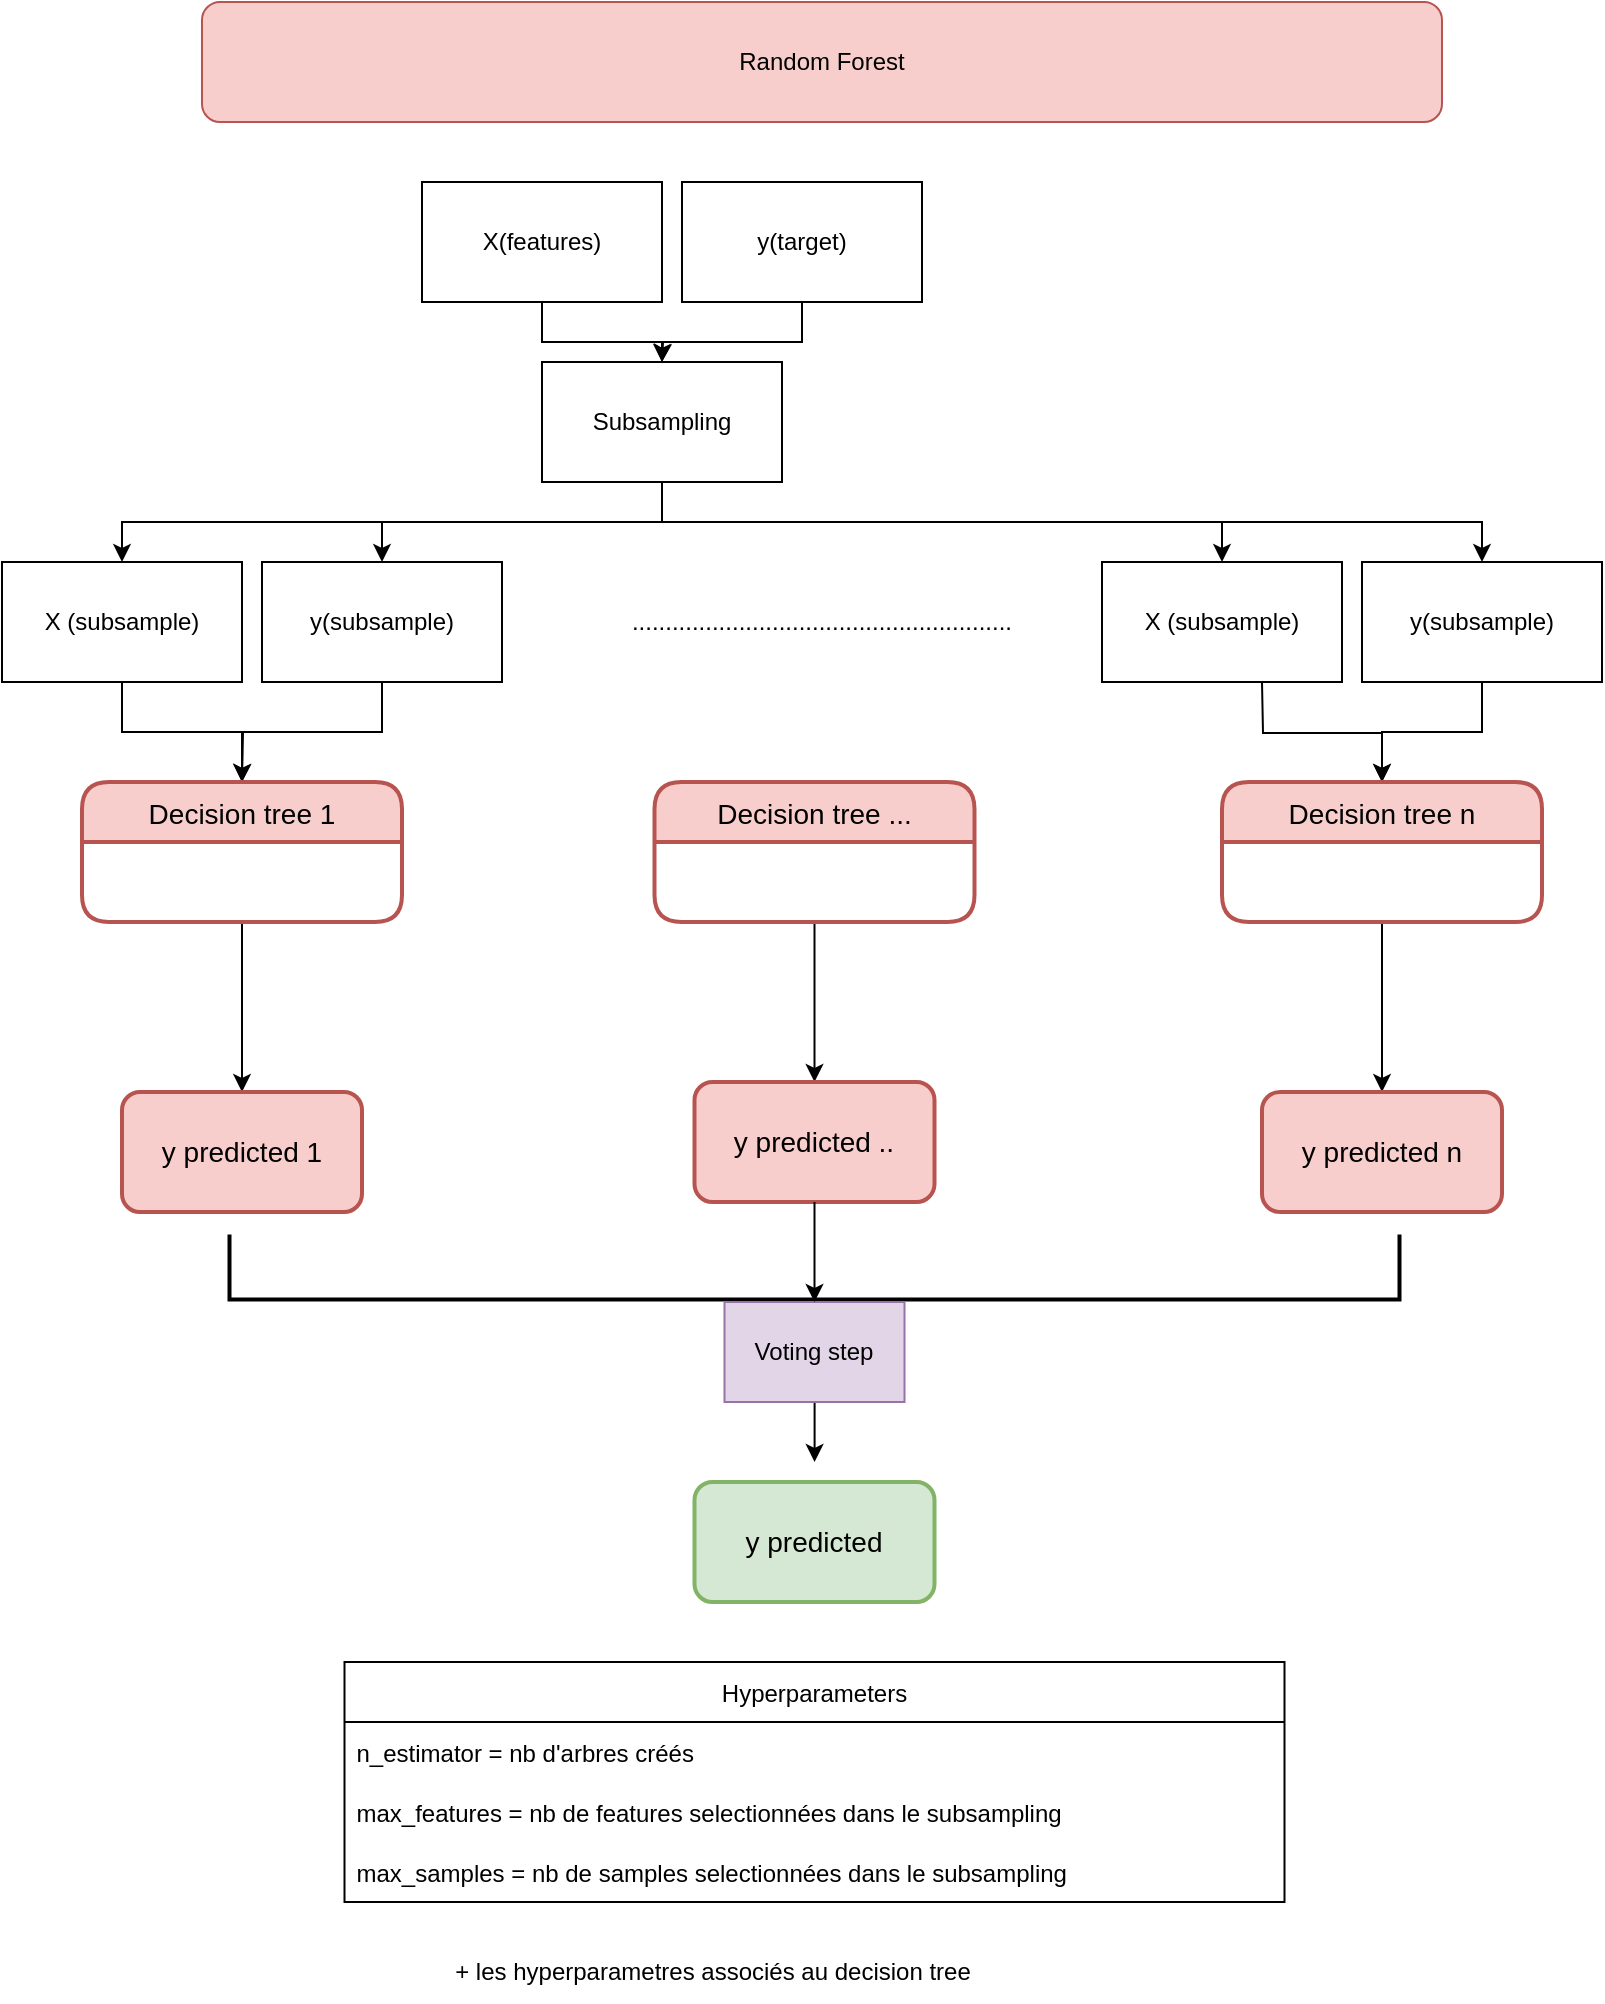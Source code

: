 <mxfile version="19.0.0" type="github">
  <diagram id="Hz01uMnlYN-jJrnOBzyM" name="Page-1">
    <mxGraphModel dx="2031" dy="1171" grid="1" gridSize="10" guides="1" tooltips="1" connect="1" arrows="1" fold="1" page="1" pageScale="1" pageWidth="827" pageHeight="1169" math="0" shadow="0">
      <root>
        <mxCell id="0" />
        <mxCell id="1" parent="0" />
        <mxCell id="j3MlyM1Df4kYm5ywRDjn-4" style="edgeStyle=orthogonalEdgeStyle;rounded=0;orthogonalLoop=1;jettySize=auto;html=1;exitX=0.5;exitY=1;exitDx=0;exitDy=0;entryX=0.5;entryY=0;entryDx=0;entryDy=0;" parent="1" source="j3MlyM1Df4kYm5ywRDjn-1" target="j3MlyM1Df4kYm5ywRDjn-3" edge="1">
          <mxGeometry relative="1" as="geometry" />
        </mxCell>
        <mxCell id="j3MlyM1Df4kYm5ywRDjn-1" value="X(features)" style="rounded=0;whiteSpace=wrap;html=1;" parent="1" vertex="1">
          <mxGeometry x="230" y="110" width="120" height="60" as="geometry" />
        </mxCell>
        <mxCell id="j3MlyM1Df4kYm5ywRDjn-5" style="edgeStyle=orthogonalEdgeStyle;rounded=0;orthogonalLoop=1;jettySize=auto;html=1;exitX=0.5;exitY=1;exitDx=0;exitDy=0;" parent="1" source="j3MlyM1Df4kYm5ywRDjn-2" edge="1">
          <mxGeometry relative="1" as="geometry">
            <mxPoint x="350" y="200" as="targetPoint" />
          </mxGeometry>
        </mxCell>
        <mxCell id="j3MlyM1Df4kYm5ywRDjn-2" value="y(target)" style="rounded=0;whiteSpace=wrap;html=1;" parent="1" vertex="1">
          <mxGeometry x="360" y="110" width="120" height="60" as="geometry" />
        </mxCell>
        <mxCell id="j3MlyM1Df4kYm5ywRDjn-16" style="edgeStyle=orthogonalEdgeStyle;rounded=0;orthogonalLoop=1;jettySize=auto;html=1;exitX=0.5;exitY=1;exitDx=0;exitDy=0;" parent="1" source="j3MlyM1Df4kYm5ywRDjn-3" target="j3MlyM1Df4kYm5ywRDjn-6" edge="1">
          <mxGeometry relative="1" as="geometry" />
        </mxCell>
        <mxCell id="j3MlyM1Df4kYm5ywRDjn-17" style="edgeStyle=orthogonalEdgeStyle;rounded=0;orthogonalLoop=1;jettySize=auto;html=1;exitX=0.5;exitY=1;exitDx=0;exitDy=0;entryX=0.5;entryY=0;entryDx=0;entryDy=0;" parent="1" source="j3MlyM1Df4kYm5ywRDjn-3" target="j3MlyM1Df4kYm5ywRDjn-7" edge="1">
          <mxGeometry relative="1" as="geometry" />
        </mxCell>
        <mxCell id="j3MlyM1Df4kYm5ywRDjn-20" style="edgeStyle=orthogonalEdgeStyle;rounded=0;orthogonalLoop=1;jettySize=auto;html=1;exitX=0.5;exitY=1;exitDx=0;exitDy=0;entryX=0.5;entryY=0;entryDx=0;entryDy=0;" parent="1" source="j3MlyM1Df4kYm5ywRDjn-3" target="j3MlyM1Df4kYm5ywRDjn-14" edge="1">
          <mxGeometry relative="1" as="geometry" />
        </mxCell>
        <mxCell id="j3MlyM1Df4kYm5ywRDjn-21" style="edgeStyle=orthogonalEdgeStyle;rounded=0;orthogonalLoop=1;jettySize=auto;html=1;exitX=0.5;exitY=1;exitDx=0;exitDy=0;" parent="1" source="j3MlyM1Df4kYm5ywRDjn-3" target="j3MlyM1Df4kYm5ywRDjn-15" edge="1">
          <mxGeometry relative="1" as="geometry" />
        </mxCell>
        <mxCell id="j3MlyM1Df4kYm5ywRDjn-3" value="Subsampling" style="rounded=0;whiteSpace=wrap;html=1;" parent="1" vertex="1">
          <mxGeometry x="290" y="200" width="120" height="60" as="geometry" />
        </mxCell>
        <mxCell id="j3MlyM1Df4kYm5ywRDjn-29" style="edgeStyle=orthogonalEdgeStyle;rounded=0;orthogonalLoop=1;jettySize=auto;html=1;exitX=0.5;exitY=1;exitDx=0;exitDy=0;entryX=0.5;entryY=0;entryDx=0;entryDy=0;" parent="1" source="j3MlyM1Df4kYm5ywRDjn-6" target="j3MlyM1Df4kYm5ywRDjn-27" edge="1">
          <mxGeometry relative="1" as="geometry" />
        </mxCell>
        <mxCell id="j3MlyM1Df4kYm5ywRDjn-6" value="X (subsample)" style="rounded=0;whiteSpace=wrap;html=1;" parent="1" vertex="1">
          <mxGeometry x="20" y="300" width="120" height="60" as="geometry" />
        </mxCell>
        <mxCell id="j3MlyM1Df4kYm5ywRDjn-30" style="edgeStyle=orthogonalEdgeStyle;rounded=0;orthogonalLoop=1;jettySize=auto;html=1;exitX=0.5;exitY=1;exitDx=0;exitDy=0;" parent="1" source="j3MlyM1Df4kYm5ywRDjn-7" edge="1">
          <mxGeometry relative="1" as="geometry">
            <mxPoint x="140" y="410" as="targetPoint" />
          </mxGeometry>
        </mxCell>
        <mxCell id="j3MlyM1Df4kYm5ywRDjn-7" value="y(subsample)" style="rounded=0;whiteSpace=wrap;html=1;" parent="1" vertex="1">
          <mxGeometry x="150" y="300" width="120" height="60" as="geometry" />
        </mxCell>
        <mxCell id="j3MlyM1Df4kYm5ywRDjn-14" value="X (subsample)" style="rounded=0;whiteSpace=wrap;html=1;" parent="1" vertex="1">
          <mxGeometry x="570" y="300" width="120" height="60" as="geometry" />
        </mxCell>
        <mxCell id="j3MlyM1Df4kYm5ywRDjn-34" style="edgeStyle=orthogonalEdgeStyle;rounded=0;orthogonalLoop=1;jettySize=auto;html=1;exitX=0.5;exitY=1;exitDx=0;exitDy=0;" parent="1" source="j3MlyM1Df4kYm5ywRDjn-15" target="j3MlyM1Df4kYm5ywRDjn-33" edge="1">
          <mxGeometry relative="1" as="geometry" />
        </mxCell>
        <mxCell id="j3MlyM1Df4kYm5ywRDjn-15" value="y(subsample)" style="rounded=0;whiteSpace=wrap;html=1;" parent="1" vertex="1">
          <mxGeometry x="700" y="300" width="120" height="60" as="geometry" />
        </mxCell>
        <mxCell id="j3MlyM1Df4kYm5ywRDjn-41" value="" style="edgeStyle=orthogonalEdgeStyle;rounded=0;orthogonalLoop=1;jettySize=auto;html=1;entryX=0.5;entryY=0;entryDx=0;entryDy=0;exitX=0.5;exitY=1;exitDx=0;exitDy=0;" parent="1" source="rcQwtoCR0pDMbT0KjYeT-1" target="j3MlyM1Df4kYm5ywRDjn-39" edge="1">
          <mxGeometry relative="1" as="geometry">
            <mxPoint x="426.25" y="410" as="targetPoint" />
          </mxGeometry>
        </mxCell>
        <mxCell id="j3MlyM1Df4kYm5ywRDjn-22" value="........................................................." style="text;html=1;strokeColor=none;fillColor=none;align=center;verticalAlign=middle;whiteSpace=wrap;rounded=0;" parent="1" vertex="1">
          <mxGeometry x="320" y="315" width="220" height="30" as="geometry" />
        </mxCell>
        <mxCell id="j3MlyM1Df4kYm5ywRDjn-36" value="" style="edgeStyle=orthogonalEdgeStyle;rounded=0;orthogonalLoop=1;jettySize=auto;html=1;" parent="1" source="j3MlyM1Df4kYm5ywRDjn-27" target="j3MlyM1Df4kYm5ywRDjn-35" edge="1">
          <mxGeometry relative="1" as="geometry" />
        </mxCell>
        <mxCell id="j3MlyM1Df4kYm5ywRDjn-27" value="Decision tree 1" style="swimlane;childLayout=stackLayout;horizontal=1;startSize=30;horizontalStack=0;rounded=1;fontSize=14;fontStyle=0;strokeWidth=2;resizeParent=0;resizeLast=1;shadow=0;dashed=0;align=center;fillColor=#f8cecc;strokeColor=#b85450;" parent="1" vertex="1">
          <mxGeometry x="60" y="410" width="160" height="70" as="geometry" />
        </mxCell>
        <mxCell id="j3MlyM1Df4kYm5ywRDjn-31" style="edgeStyle=orthogonalEdgeStyle;rounded=0;orthogonalLoop=1;jettySize=auto;html=1;exitX=0.5;exitY=1;exitDx=0;exitDy=0;entryX=0.5;entryY=0;entryDx=0;entryDy=0;" parent="1" target="j3MlyM1Df4kYm5ywRDjn-33" edge="1">
          <mxGeometry relative="1" as="geometry">
            <mxPoint x="650" y="360" as="sourcePoint" />
          </mxGeometry>
        </mxCell>
        <mxCell id="j3MlyM1Df4kYm5ywRDjn-38" value="" style="edgeStyle=orthogonalEdgeStyle;rounded=0;orthogonalLoop=1;jettySize=auto;html=1;" parent="1" source="j3MlyM1Df4kYm5ywRDjn-33" target="j3MlyM1Df4kYm5ywRDjn-37" edge="1">
          <mxGeometry relative="1" as="geometry" />
        </mxCell>
        <mxCell id="j3MlyM1Df4kYm5ywRDjn-33" value="Decision tree n" style="swimlane;childLayout=stackLayout;horizontal=1;startSize=30;horizontalStack=0;rounded=1;fontSize=14;fontStyle=0;strokeWidth=2;resizeParent=0;resizeLast=1;shadow=0;dashed=0;align=center;fillColor=#f8cecc;strokeColor=#b85450;" parent="1" vertex="1">
          <mxGeometry x="630" y="410" width="160" height="70" as="geometry" />
        </mxCell>
        <mxCell id="j3MlyM1Df4kYm5ywRDjn-35" value="y predicted 1" style="whiteSpace=wrap;html=1;fontSize=14;fillColor=#f8cecc;strokeColor=#b85450;fontStyle=0;startSize=30;rounded=1;strokeWidth=2;shadow=0;dashed=0;" parent="1" vertex="1">
          <mxGeometry x="80" y="565" width="120" height="60" as="geometry" />
        </mxCell>
        <mxCell id="j3MlyM1Df4kYm5ywRDjn-37" value="y predicted n" style="whiteSpace=wrap;html=1;fontSize=14;fillColor=#f8cecc;strokeColor=#b85450;fontStyle=0;startSize=30;rounded=1;strokeWidth=2;shadow=0;dashed=0;" parent="1" vertex="1">
          <mxGeometry x="650" y="565" width="120" height="60" as="geometry" />
        </mxCell>
        <mxCell id="j3MlyM1Df4kYm5ywRDjn-39" value="y predicted .." style="whiteSpace=wrap;html=1;fontSize=14;fillColor=#f8cecc;strokeColor=#b85450;fontStyle=0;startSize=30;rounded=1;strokeWidth=2;shadow=0;dashed=0;" parent="1" vertex="1">
          <mxGeometry x="366.25" y="560" width="120" height="60" as="geometry" />
        </mxCell>
        <mxCell id="j3MlyM1Df4kYm5ywRDjn-44" value="" style="edgeStyle=orthogonalEdgeStyle;rounded=0;orthogonalLoop=1;jettySize=auto;html=1;startArrow=none;" parent="1" source="j3MlyM1Df4kYm5ywRDjn-45" edge="1">
          <mxGeometry relative="1" as="geometry">
            <mxPoint x="426.286" y="750.0" as="targetPoint" />
          </mxGeometry>
        </mxCell>
        <mxCell id="j3MlyM1Df4kYm5ywRDjn-42" value="" style="strokeWidth=2;html=1;shape=mxgraph.flowchart.annotation_1;align=left;pointerEvents=1;rotation=-90;" parent="1" vertex="1">
          <mxGeometry x="410" y="360" width="32.5" height="585" as="geometry" />
        </mxCell>
        <mxCell id="j3MlyM1Df4kYm5ywRDjn-45" value="Voting step" style="text;html=1;strokeColor=#9673a6;fillColor=#e1d5e7;align=center;verticalAlign=middle;whiteSpace=wrap;rounded=0;" parent="1" vertex="1">
          <mxGeometry x="381.25" y="670" width="90" height="50" as="geometry" />
        </mxCell>
        <mxCell id="j3MlyM1Df4kYm5ywRDjn-47" value="y predicted " style="whiteSpace=wrap;html=1;fontSize=14;fillColor=#d5e8d4;strokeColor=#82b366;fontStyle=0;startSize=30;rounded=1;strokeWidth=2;shadow=0;dashed=0;" parent="1" vertex="1">
          <mxGeometry x="366.25" y="760" width="120" height="60" as="geometry" />
        </mxCell>
        <mxCell id="rcQwtoCR0pDMbT0KjYeT-1" value="Decision tree ..." style="swimlane;childLayout=stackLayout;horizontal=1;startSize=30;horizontalStack=0;rounded=1;fontSize=14;fontStyle=0;strokeWidth=2;resizeParent=0;resizeLast=1;shadow=0;dashed=0;align=center;fillColor=#f8cecc;strokeColor=#b85450;" parent="1" vertex="1">
          <mxGeometry x="346.25" y="410" width="160" height="70" as="geometry" />
        </mxCell>
        <mxCell id="rcQwtoCR0pDMbT0KjYeT-2" value="" style="endArrow=classic;html=1;rounded=0;exitX=0.5;exitY=1;exitDx=0;exitDy=0;" parent="1" source="j3MlyM1Df4kYm5ywRDjn-39" target="j3MlyM1Df4kYm5ywRDjn-45" edge="1">
          <mxGeometry width="50" height="50" relative="1" as="geometry">
            <mxPoint x="510" y="610" as="sourcePoint" />
            <mxPoint x="560" y="560" as="targetPoint" />
          </mxGeometry>
        </mxCell>
        <mxCell id="QgA_VdqY6jFROCDWi0H--1" value="Hyperparameters" style="swimlane;fontStyle=0;childLayout=stackLayout;horizontal=1;startSize=30;horizontalStack=0;resizeParent=1;resizeParentMax=0;resizeLast=0;collapsible=1;marginBottom=0;" vertex="1" parent="1">
          <mxGeometry x="191.25" y="850" width="470" height="120" as="geometry" />
        </mxCell>
        <mxCell id="QgA_VdqY6jFROCDWi0H--2" value="n_estimator = nb d&#39;arbres créés" style="text;strokeColor=none;fillColor=none;align=left;verticalAlign=middle;spacingLeft=4;spacingRight=4;overflow=hidden;points=[[0,0.5],[1,0.5]];portConstraint=eastwest;rotatable=0;" vertex="1" parent="QgA_VdqY6jFROCDWi0H--1">
          <mxGeometry y="30" width="470" height="30" as="geometry" />
        </mxCell>
        <mxCell id="QgA_VdqY6jFROCDWi0H--3" value="max_features = nb de features selectionnées dans le subsampling" style="text;strokeColor=none;fillColor=none;align=left;verticalAlign=middle;spacingLeft=4;spacingRight=4;overflow=hidden;points=[[0,0.5],[1,0.5]];portConstraint=eastwest;rotatable=0;" vertex="1" parent="QgA_VdqY6jFROCDWi0H--1">
          <mxGeometry y="60" width="470" height="30" as="geometry" />
        </mxCell>
        <mxCell id="QgA_VdqY6jFROCDWi0H--4" value="max_samples = nb de samples selectionnées dans le subsampling" style="text;strokeColor=none;fillColor=none;align=left;verticalAlign=middle;spacingLeft=4;spacingRight=4;overflow=hidden;points=[[0,0.5],[1,0.5]];portConstraint=eastwest;rotatable=0;" vertex="1" parent="QgA_VdqY6jFROCDWi0H--1">
          <mxGeometry y="90" width="470" height="30" as="geometry" />
        </mxCell>
        <mxCell id="QgA_VdqY6jFROCDWi0H--5" value="Random Forest" style="rounded=1;whiteSpace=wrap;html=1;fillColor=#f8cecc;strokeColor=#b85450;" vertex="1" parent="1">
          <mxGeometry x="120" y="20" width="620" height="60" as="geometry" />
        </mxCell>
        <mxCell id="QgA_VdqY6jFROCDWi0H--6" value="+ les hyperparametres associés au decision tree" style="text;html=1;strokeColor=none;fillColor=none;align=center;verticalAlign=middle;whiteSpace=wrap;rounded=0;" vertex="1" parent="1">
          <mxGeometry x="191" y="990" width="369" height="30" as="geometry" />
        </mxCell>
      </root>
    </mxGraphModel>
  </diagram>
</mxfile>
